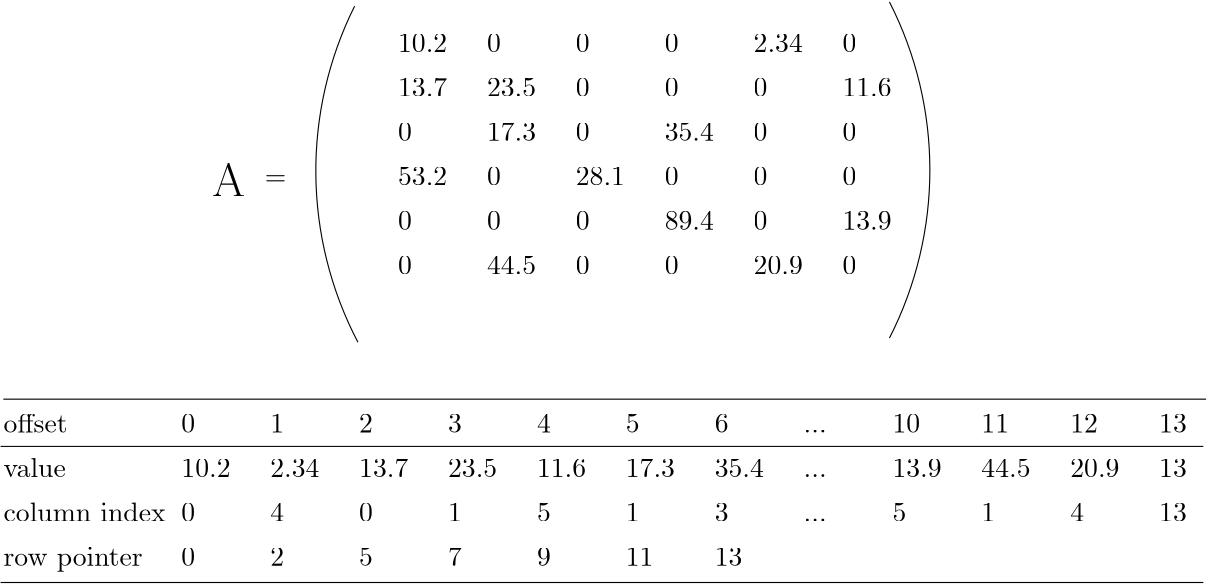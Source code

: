 <?xml version="1.0"?>
<!DOCTYPE ipe SYSTEM "ipe.dtd">
<ipe version="70206" creator="Ipe 7.2.7">
<info created="D:20171006071007" modified="D:20171006073352"/>
<ipestyle name="basic">
<symbol name="arrow/arc(spx)">
<path stroke="sym-stroke" fill="sym-stroke" pen="sym-pen">
0 0 m
-1 0.333 l
-1 -0.333 l
h
</path>
</symbol>
<symbol name="arrow/farc(spx)">
<path stroke="sym-stroke" fill="white" pen="sym-pen">
0 0 m
-1 0.333 l
-1 -0.333 l
h
</path>
</symbol>
<symbol name="arrow/ptarc(spx)">
<path stroke="sym-stroke" fill="sym-stroke" pen="sym-pen">
0 0 m
-1 0.333 l
-0.8 0 l
-1 -0.333 l
h
</path>
</symbol>
<symbol name="arrow/fptarc(spx)">
<path stroke="sym-stroke" fill="white" pen="sym-pen">
0 0 m
-1 0.333 l
-0.8 0 l
-1 -0.333 l
h
</path>
</symbol>
<symbol name="mark/circle(sx)" transformations="translations">
<path fill="sym-stroke">
0.6 0 0 0.6 0 0 e
0.4 0 0 0.4 0 0 e
</path>
</symbol>
<symbol name="mark/disk(sx)" transformations="translations">
<path fill="sym-stroke">
0.6 0 0 0.6 0 0 e
</path>
</symbol>
<symbol name="mark/fdisk(sfx)" transformations="translations">
<group>
<path fill="sym-fill">
0.5 0 0 0.5 0 0 e
</path>
<path fill="sym-stroke" fillrule="eofill">
0.6 0 0 0.6 0 0 e
0.4 0 0 0.4 0 0 e
</path>
</group>
</symbol>
<symbol name="mark/box(sx)" transformations="translations">
<path fill="sym-stroke" fillrule="eofill">
-0.6 -0.6 m
0.6 -0.6 l
0.6 0.6 l
-0.6 0.6 l
h
-0.4 -0.4 m
0.4 -0.4 l
0.4 0.4 l
-0.4 0.4 l
h
</path>
</symbol>
<symbol name="mark/square(sx)" transformations="translations">
<path fill="sym-stroke">
-0.6 -0.6 m
0.6 -0.6 l
0.6 0.6 l
-0.6 0.6 l
h
</path>
</symbol>
<symbol name="mark/fsquare(sfx)" transformations="translations">
<group>
<path fill="sym-fill">
-0.5 -0.5 m
0.5 -0.5 l
0.5 0.5 l
-0.5 0.5 l
h
</path>
<path fill="sym-stroke" fillrule="eofill">
-0.6 -0.6 m
0.6 -0.6 l
0.6 0.6 l
-0.6 0.6 l
h
-0.4 -0.4 m
0.4 -0.4 l
0.4 0.4 l
-0.4 0.4 l
h
</path>
</group>
</symbol>
<symbol name="mark/cross(sx)" transformations="translations">
<group>
<path fill="sym-stroke">
-0.43 -0.57 m
0.57 0.43 l
0.43 0.57 l
-0.57 -0.43 l
h
</path>
<path fill="sym-stroke">
-0.43 0.57 m
0.57 -0.43 l
0.43 -0.57 l
-0.57 0.43 l
h
</path>
</group>
</symbol>
<symbol name="arrow/fnormal(spx)">
<path stroke="sym-stroke" fill="white" pen="sym-pen">
0 0 m
-1 0.333 l
-1 -0.333 l
h
</path>
</symbol>
<symbol name="arrow/pointed(spx)">
<path stroke="sym-stroke" fill="sym-stroke" pen="sym-pen">
0 0 m
-1 0.333 l
-0.8 0 l
-1 -0.333 l
h
</path>
</symbol>
<symbol name="arrow/fpointed(spx)">
<path stroke="sym-stroke" fill="white" pen="sym-pen">
0 0 m
-1 0.333 l
-0.8 0 l
-1 -0.333 l
h
</path>
</symbol>
<symbol name="arrow/linear(spx)">
<path stroke="sym-stroke" pen="sym-pen">
-1 0.333 m
0 0 l
-1 -0.333 l
</path>
</symbol>
<symbol name="arrow/fdouble(spx)">
<path stroke="sym-stroke" fill="white" pen="sym-pen">
0 0 m
-1 0.333 l
-1 -0.333 l
h
-1 0 m
-2 0.333 l
-2 -0.333 l
h
</path>
</symbol>
<symbol name="arrow/double(spx)">
<path stroke="sym-stroke" fill="sym-stroke" pen="sym-pen">
0 0 m
-1 0.333 l
-1 -0.333 l
h
-1 0 m
-2 0.333 l
-2 -0.333 l
h
</path>
</symbol>
<pen name="heavier" value="0.8"/>
<pen name="fat" value="1.2"/>
<pen name="ultrafat" value="2"/>
<symbolsize name="large" value="5"/>
<symbolsize name="small" value="2"/>
<symbolsize name="tiny" value="1.1"/>
<arrowsize name="large" value="10"/>
<arrowsize name="small" value="5"/>
<arrowsize name="tiny" value="3"/>
<color name="red" value="1 0 0"/>
<color name="green" value="0 1 0"/>
<color name="blue" value="0 0 1"/>
<color name="yellow" value="1 1 0"/>
<color name="orange" value="1 0.647 0"/>
<color name="gold" value="1 0.843 0"/>
<color name="purple" value="0.627 0.125 0.941"/>
<color name="gray" value="0.745"/>
<color name="brown" value="0.647 0.165 0.165"/>
<color name="navy" value="0 0 0.502"/>
<color name="pink" value="1 0.753 0.796"/>
<color name="seagreen" value="0.18 0.545 0.341"/>
<color name="turquoise" value="0.251 0.878 0.816"/>
<color name="violet" value="0.933 0.51 0.933"/>
<color name="darkblue" value="0 0 0.545"/>
<color name="darkcyan" value="0 0.545 0.545"/>
<color name="darkgray" value="0.663"/>
<color name="darkgreen" value="0 0.392 0"/>
<color name="darkmagenta" value="0.545 0 0.545"/>
<color name="darkorange" value="1 0.549 0"/>
<color name="darkred" value="0.545 0 0"/>
<color name="lightblue" value="0.678 0.847 0.902"/>
<color name="lightcyan" value="0.878 1 1"/>
<color name="lightgray" value="0.827"/>
<color name="lightgreen" value="0.565 0.933 0.565"/>
<color name="lightyellow" value="1 1 0.878"/>
<dashstyle name="dashed" value="[4] 0"/>
<dashstyle name="dotted" value="[1 3] 0"/>
<dashstyle name="dash dotted" value="[4 2 1 2] 0"/>
<dashstyle name="dash dot dotted" value="[4 2 1 2 1 2] 0"/>
<textsize name="large" value="\large"/>
<textsize name="Large" value="\Large"/>
<textsize name="LARGE" value="\LARGE"/>
<textsize name="huge" value="\huge"/>
<textsize name="Huge" value="\Huge"/>
<textsize name="small" value="\small"/>
<textsize name="footnote" value="\footnotesize"/>
<textsize name="tiny" value="\tiny"/>
<textstyle name="center" begin="\begin{center}" end="\end{center}"/>
<textstyle name="itemize" begin="\begin{itemize}" end="\end{itemize}"/>
<textstyle name="item" begin="\begin{itemize}\item{}" end="\end{itemize}"/>
<gridsize name="4 pts" value="4"/>
<gridsize name="8 pts (~3 mm)" value="8"/>
<gridsize name="16 pts (~6 mm)" value="16"/>
<gridsize name="32 pts (~12 mm)" value="32"/>
<gridsize name="10 pts (~3.5 mm)" value="10"/>
<gridsize name="20 pts (~7 mm)" value="20"/>
<gridsize name="14 pts (~5 mm)" value="14"/>
<gridsize name="28 pts (~10 mm)" value="28"/>
<gridsize name="56 pts (~20 mm)" value="56"/>
<anglesize name="90 deg" value="90"/>
<anglesize name="60 deg" value="60"/>
<anglesize name="45 deg" value="45"/>
<anglesize name="30 deg" value="30"/>
<anglesize name="22.5 deg" value="22.5"/>
<opacity name="10%" value="0.1"/>
<opacity name="30%" value="0.3"/>
<opacity name="50%" value="0.5"/>
<opacity name="75%" value="0.75"/>
<tiling name="falling" angle="-60" step="4" width="1"/>
<tiling name="rising" angle="30" step="4" width="1"/>
</ipestyle>
<page>
<layer name="alpha"/>
<view layers="alpha" active="alpha"/>
<path layer="alpha" matrix="1 0 0 1 239 -21" stroke="black">
95.922 544 m
133.051 0 0 -133.051 -22.578 483.5 95.922 423 a
</path>
<path matrix="-0.999951 -0.00990667 0.00990667 -0.999951 234.103 945.412" stroke="black">
95.922 544 m
133.051 0 0 -133.051 -22.578 483.5 95.922 423 a
</path>
<text matrix="1 0 0 1 14 -7" transformations="translations" pos="144 512" stroke="black" type="label" width="17.711" height="6.42" depth="0" valign="baseline">10.2</text>
<text matrix="1 0 0 1 14 -7" transformations="translations" pos="176 512" stroke="black" type="label" width="4.981" height="6.42" depth="0" valign="baseline">0</text>
<text matrix="1 0 0 1 30 -7" transformations="translations" pos="192 512" stroke="black" type="label" width="4.981" height="6.42" depth="0" valign="baseline">0</text>
<text matrix="1 0 0 1 46 -7" transformations="translations" pos="208 512" stroke="black" type="label" width="4.981" height="6.42" depth="0" valign="baseline">0</text>
<text matrix="1 0 0 1 62 -7" transformations="translations" pos="224 512" stroke="black" type="label" width="17.711" height="6.42" depth="0" valign="baseline">2.34</text>
<text matrix="1 0 0 1 14 -7" transformations="translations" pos="304 512" stroke="black" type="label" width="4.981" height="6.42" depth="0" valign="baseline">0</text>
<text matrix="1 0 0 1 14 -7" transformations="translations" pos="144 496" stroke="black" type="label" width="17.711" height="6.42" depth="0" valign="baseline">13.7</text>
<text matrix="1 0 0 1 14 -7" transformations="translations" pos="176 496" stroke="black" type="label" width="17.711" height="6.42" depth="0" valign="baseline">23.5</text>
<text matrix="1 0 0 1 14 -7" transformations="translations" pos="208 496" stroke="black" type="label" width="4.981" height="6.42" depth="0" valign="baseline">0</text>
<text matrix="1 0 0 1 14 -7" transformations="translations" pos="240 496" stroke="black" type="label" width="4.981" height="6.42" depth="0" valign="baseline">0</text>
<text matrix="1 0 0 1 14 -7" transformations="translations" pos="272 496" stroke="black" type="label" width="4.981" height="6.42" depth="0" valign="baseline">0</text>
<text matrix="1 0 0 1 14 -7" transformations="translations" pos="304 496" stroke="black" type="label" width="17.711" height="6.42" depth="0" valign="baseline">11.6</text>
<text matrix="1 0 0 1 14 -7" transformations="translations" pos="144 480" stroke="black" type="label" width="4.981" height="6.42" depth="0" valign="baseline">0</text>
<text matrix="1 0 0 1 14 -7" transformations="translations" pos="144 464" stroke="black" type="label" width="17.711" height="6.42" depth="0" valign="baseline">53.2</text>
<text matrix="1 0 0 1 14 -7" transformations="translations" pos="144 448" stroke="black" type="label" width="4.981" height="6.42" depth="0" valign="baseline">0</text>
<text matrix="1 0 0 1 14 -7" transformations="translations" pos="144 432" stroke="black" type="label" width="4.981" height="6.42" depth="0" valign="baseline">0</text>
<text matrix="1 0 0 1 14 -7" transformations="translations" pos="304 432" stroke="black" type="label" width="4.981" height="6.42" depth="0" valign="baseline">0</text>
<text matrix="1 0 0 1 14 -23" transformations="translations" pos="304 464" stroke="black" type="label" width="17.711" height="6.42" depth="0" valign="baseline">13.9</text>
<text matrix="1 0 0 1 14 9" transformations="translations" pos="304 448" stroke="black" type="label" width="4.981" height="6.42" depth="0" valign="baseline">0</text>
<text matrix="1 0 0 1 14 -7" transformations="translations" pos="304 480" stroke="black" type="label" width="4.981" height="6.42" depth="0" valign="baseline">0</text>
<text matrix="1 0 0 1 14 -7" transformations="translations" pos="176 432" stroke="black" type="label" width="17.711" height="6.42" depth="0" valign="baseline">44.5</text>
<text matrix="1 0 0 1 14 -7" transformations="translations" pos="208 432" stroke="black" type="label" width="4.981" height="6.42" depth="0" valign="baseline">0</text>
<text matrix="1 0 0 1 14 -7" transformations="translations" pos="240 432" stroke="black" type="label" width="4.981" height="6.42" depth="0" valign="baseline">0</text>
<text matrix="1 0 0 1 14 -7" transformations="translations" pos="272 432" stroke="black" type="label" width="17.711" height="6.42" depth="0" valign="baseline">20.9</text>
<text matrix="1 0 0 1 14 -7" transformations="translations" pos="176 448" stroke="black" type="label" width="4.981" height="6.42" depth="0" valign="baseline">0</text>
<text matrix="1 0 0 1 14 -7" transformations="translations" pos="208 448" stroke="black" type="label" width="4.981" height="6.42" depth="0" valign="baseline">0</text>
<text matrix="1 0 0 1 14 -7" transformations="translations" pos="240 448" stroke="black" type="label" width="17.711" height="6.42" depth="0" valign="baseline">89.4</text>
<text matrix="1 0 0 1 14 -7" transformations="translations" pos="272 448" stroke="black" type="label" width="4.981" height="6.42" depth="0" valign="baseline">0</text>
<text matrix="1 0 0 1 14 -7" transformations="translations" pos="272 464" stroke="black" type="label" width="4.981" height="6.42" depth="0" valign="baseline">0</text>
<text matrix="1 0 0 1 14 -7" transformations="translations" pos="272 480" stroke="black" type="label" width="4.981" height="6.42" depth="0" valign="baseline">0</text>
<text matrix="1 0 0 1 14 -7" transformations="translations" pos="176 480" stroke="black" type="label" width="17.711" height="6.42" depth="0" valign="baseline">17.3</text>
<text matrix="1 0 0 1 14 -7" transformations="translations" pos="176 464" stroke="black" type="label" width="4.981" height="6.42" depth="0" valign="baseline">0</text>
<text matrix="1 0 0 1 14 -7" transformations="translations" pos="208 480" stroke="black" type="label" width="4.981" height="6.42" depth="0" valign="baseline">0</text>
<text matrix="1 0 0 1 14 -7" transformations="translations" pos="208 464" stroke="black" type="label" width="17.711" height="6.42" depth="0" valign="baseline">28.1</text>
<text matrix="1 0 0 1 14 -7" transformations="translations" pos="240 480" stroke="black" type="label" width="17.711" height="6.42" depth="0" valign="baseline">35.4</text>
<text matrix="1 0 0 1 14 -7" transformations="translations" pos="240 464" stroke="black" type="label" width="4.981" height="6.42" depth="0" valign="baseline">0</text>
<text matrix="1 0 0 1 14 -7" transformations="translations" pos="96 464" stroke="black" type="label" width="7.749" height="3.655" depth="0" valign="baseline">=</text>
<text matrix="1 0 0 1 11 -11" transformations="translations" pos="80 464" stroke="black" type="label" width="11.936" height="11.761" depth="0" valign="baseline" size="LARGE">A</text>
<text transformations="translations" pos="80 368" stroke="black" type="label" width="4.981" height="6.42" depth="0" valign="baseline">0</text>
<text matrix="1 0 0 1 16 0" transformations="translations" pos="96 368" stroke="black" type="label" width="4.981" height="6.42" depth="0" valign="baseline">1</text>
<text matrix="1 0 0 1 32 0" transformations="translations" pos="112 368" stroke="black" type="label" width="4.981" height="6.42" depth="0" valign="baseline">2</text>
<text transformations="translations" pos="176 368" stroke="black" type="label" width="4.981" height="6.42" depth="0" valign="baseline">3</text>
<text transformations="translations" pos="208 368" stroke="black" type="label" width="4.981" height="6.42" depth="0" valign="baseline">4</text>
<text transformations="translations" pos="240 368" stroke="black" type="label" width="4.981" height="6.42" depth="0" valign="baseline">5</text>
<text transformations="translations" pos="272 368" stroke="black" type="label" width="4.981" height="6.42" depth="0" valign="baseline">6</text>
<text transformations="translations" pos="304 368" stroke="black" type="label" width="8.302" height="1.052" depth="0" valign="baseline">...</text>
<text transformations="translations" pos="336 368" stroke="black" type="label" width="9.963" height="6.42" depth="0" valign="baseline">10</text>
<text transformations="translations" pos="368 368" stroke="black" type="label" width="9.963" height="6.42" depth="0" valign="baseline">11</text>
<text transformations="translations" pos="400 368" stroke="black" type="label" width="9.963" height="6.42" depth="0" valign="baseline">12</text>
<text transformations="translations" pos="432 368" stroke="black" type="label" width="9.963" height="6.42" depth="0" valign="baseline">13</text>
<text transformations="translations" pos="80 352" stroke="black" type="label" width="17.711" height="6.42" depth="0" valign="baseline">10.2</text>
<text transformations="translations" pos="80 336" stroke="black" type="label" width="4.981" height="6.42" depth="0" valign="baseline">0</text>
<text transformations="translations" pos="80 320" stroke="black" type="label" width="4.981" height="6.42" depth="0" valign="baseline">0</text>
<text transformations="translations" pos="112 352" stroke="black" type="label" width="17.711" height="6.42" depth="0" valign="baseline">2.34</text>
<text transformations="translations" pos="112 336" stroke="black" type="label" width="4.981" height="6.42" depth="0" valign="baseline">4</text>
<text transformations="translations" pos="112 320" stroke="black" type="label" width="4.981" height="6.42" depth="0" valign="baseline">2</text>
<text transformations="translations" pos="144 320" stroke="black" type="label" width="4.981" height="6.42" depth="0" valign="baseline">5</text>
<text transformations="translations" pos="176 320" stroke="black" type="label" width="4.981" height="6.42" depth="0" valign="baseline">7</text>
<text transformations="translations" pos="208 320" stroke="black" type="label" width="4.981" height="6.42" depth="0" valign="baseline">9</text>
<text transformations="translations" pos="240 320" stroke="black" type="label" width="9.963" height="6.42" depth="0" valign="baseline">11</text>
<text transformations="translations" pos="272 320" stroke="black" type="label" width="9.963" height="6.42" depth="0" valign="baseline">13</text>
<text transformations="translations" pos="304 336" stroke="black" type="label" width="8.302" height="1.052" depth="0" valign="baseline">...</text>
<text transformations="translations" pos="304 352" stroke="black" type="label" width="8.302" height="1.052" depth="0" valign="baseline">...</text>
<text transformations="translations" pos="336 336" stroke="black" type="label" width="4.981" height="6.42" depth="0" valign="baseline">5</text>
<text transformations="translations" pos="368 336" stroke="black" type="label" width="4.981" height="6.42" depth="0" valign="baseline">1</text>
<text transformations="translations" pos="400 336" stroke="black" type="label" width="4.981" height="6.42" depth="0" valign="baseline">4</text>
<text transformations="translations" pos="432 336" stroke="black" type="label" width="9.963" height="6.42" depth="0" valign="baseline">13</text>
<text transformations="translations" pos="336 352" stroke="black" type="label" width="17.711" height="6.42" depth="0" valign="baseline">13.9</text>
<text transformations="translations" pos="368 352" stroke="black" type="label" width="17.711" height="6.42" depth="0" valign="baseline">44.5</text>
<text transformations="translations" pos="400 352" stroke="black" type="label" width="17.711" height="6.42" depth="0" valign="baseline">20.9</text>
<text transformations="translations" pos="432 352" stroke="black" type="label" width="9.963" height="6.42" depth="0" valign="baseline">13</text>
<text transformations="translations" pos="144 352" stroke="black" type="label" width="17.711" height="6.42" depth="0" valign="baseline">13.7</text>
<text transformations="translations" pos="176 352" stroke="black" type="label" width="17.711" height="6.42" depth="0" valign="baseline">23.5</text>
<text transformations="translations" pos="208 352" stroke="black" type="label" width="17.711" height="6.42" depth="0" valign="baseline">11.6</text>
<text transformations="translations" pos="240 352" stroke="black" type="label" width="17.711" height="6.42" depth="0" valign="baseline">17.3</text>
<text transformations="translations" pos="272 352" stroke="black" type="label" width="17.711" height="6.42" depth="0" valign="baseline">35.4</text>
<text transformations="translations" pos="144 336" stroke="black" type="label" width="4.981" height="6.42" depth="0" valign="baseline">0</text>
<text transformations="translations" pos="176 336" stroke="black" type="label" width="4.981" height="6.42" depth="0" valign="baseline">1</text>
<text transformations="translations" pos="208 336" stroke="black" type="label" width="4.981" height="6.42" depth="0" valign="baseline">5</text>
<text transformations="translations" pos="240 336" stroke="black" type="label" width="4.981" height="6.42" depth="0" valign="baseline">1</text>
<text transformations="translations" pos="272 336" stroke="black" type="label" width="4.981" height="6.42" depth="0" valign="baseline">3</text>
<text matrix="1 0 0 1 -32 0" transformations="translations" pos="48 368" stroke="black" type="label" width="23.025" height="6.918" depth="0" valign="baseline">offset</text>
<text matrix="1 0 0 1 -32 0" transformations="translations" pos="48 352" stroke="black" type="label" width="22.416" height="6.918" depth="0" valign="baseline">value</text>
<text matrix="1 0 0 1 -32 0" transformations="translations" pos="48 336" stroke="black" type="label" width="58.392" height="6.918" depth="0" valign="baseline">column index</text>
<text matrix="1 0 0 1 -32 0" transformations="translations" pos="48 320" stroke="black" type="label" width="50.145" height="6.661" depth="1.93" valign="baseline">row pointer</text>
<path stroke="black">
14.922 363 m
447.922 363 l
</path>
<path matrix="1 0 0 1 1 17" stroke="black">
14.922 363 m
447.922 363 l
</path>
<path matrix="1 0 0 1 0 -49" stroke="black">
14.922 363 m
447.922 363 l
</path>
</page>
</ipe>

